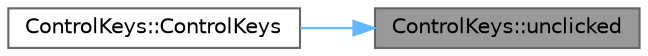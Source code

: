 digraph "ControlKeys::unclicked"
{
 // LATEX_PDF_SIZE
  bgcolor="transparent";
  edge [fontname=Helvetica,fontsize=10,labelfontname=Helvetica,labelfontsize=10];
  node [fontname=Helvetica,fontsize=10,shape=box,height=0.2,width=0.4];
  rankdir="RL";
  Node1 [id="Node000001",label="ControlKeys::unclicked",height=0.2,width=0.4,color="gray40", fillcolor="grey60", style="filled", fontcolor="black",tooltip="Slot for handling button release."];
  Node1 -> Node2 [id="edge1_Node000001_Node000002",dir="back",color="steelblue1",style="solid",tooltip=" "];
  Node2 [id="Node000002",label="ControlKeys::ControlKeys",height=0.2,width=0.4,color="grey40", fillcolor="white", style="filled",URL="$class_control_keys.html#a30a695329fa1e9096607d3460b12e13a",tooltip="Construct a new ControlKeys object."];
}
